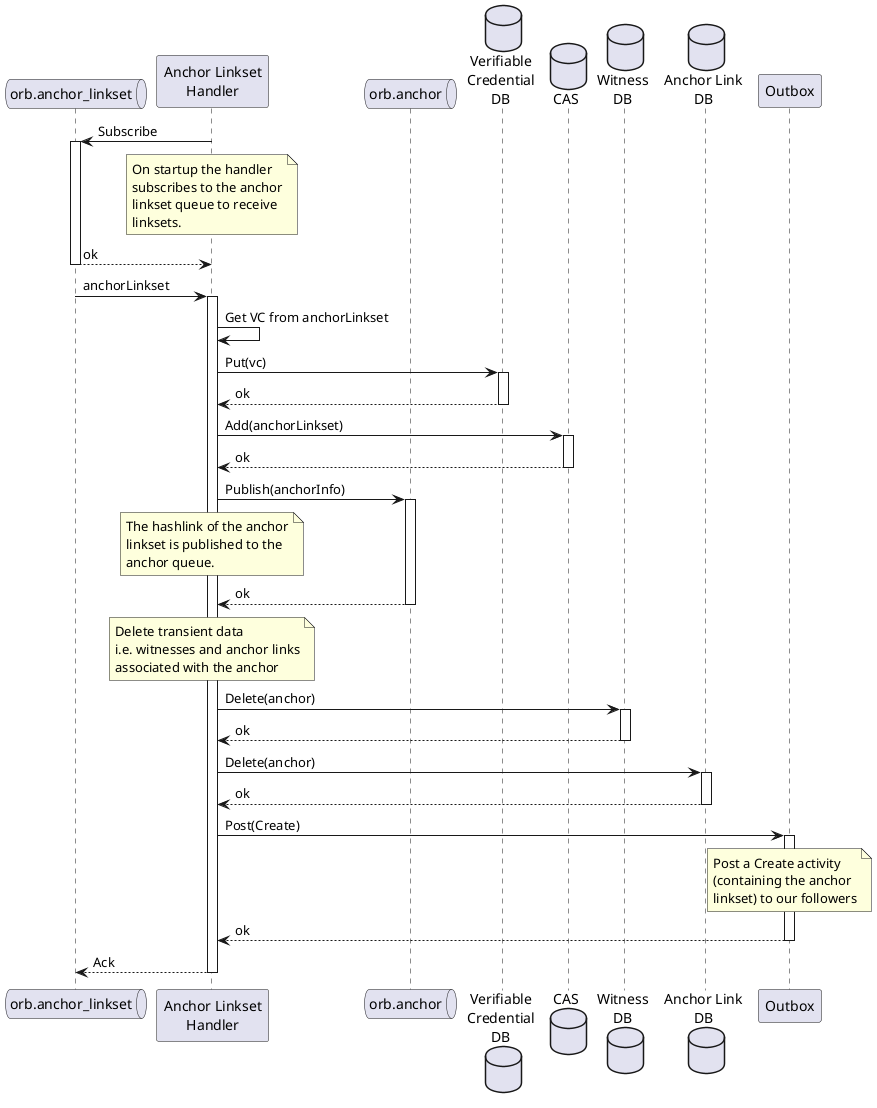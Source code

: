 @startuml
'https://plantuml.com/sequence-diagram

queue "orb.anchor_linkset" as anchorLinksetQueue

participant "Anchor Linkset\nHandler" as anchorLinksetHandler
queue "orb.anchor" as anchorQueue

database "Verifiable\nCredential\nDB" as vcDB
database "CAS" as cas
database "Witness\nDB" as witnessDB
database "Anchor Link\nDB" as anchorLinkDB

participant "Outbox" as outbox

anchorLinksetHandler -> anchorLinksetQueue: Subscribe
note over anchorLinksetHandler
  On startup the handler
  subscribes to the anchor
  linkset queue to receive
  linksets.
end note
activate anchorLinksetQueue
  anchorLinksetQueue --> anchorLinksetHandler: ok
deactivate anchorLinksetQueue

anchorLinksetQueue -> anchorLinksetHandler: anchorLinkset

activate anchorLinksetHandler
  anchorLinksetHandler -> anchorLinksetHandler: Get VC from anchorLinkset

  anchorLinksetHandler -> vcDB: Put(vc)
  activate vcDB
  vcDB --> anchorLinksetHandler: ok
  deactivate vcDB

  anchorLinksetHandler -> cas: Add(anchorLinkset)
  activate cas
    cas --> anchorLinksetHandler: ok
  deactivate cas

  anchorLinksetHandler -> anchorQueue: Publish(anchorInfo)
  activate anchorQueue
    note over anchorLinksetHandler
      The hashlink of the anchor
      linkset is published to the
      anchor queue.
    end note
    anchorQueue --> anchorLinksetHandler: ok
  deactivate anchorQueue

  note over anchorLinksetHandler
     Delete transient data
     i.e. witnesses and anchor links
     associated with the anchor
  end note

  anchorLinksetHandler -> witnessDB: Delete(anchor)
  activate witnessDB
    witnessDB --> anchorLinksetHandler: ok
  deactivate witnessDB

  anchorLinksetHandler -> anchorLinkDB: Delete(anchor)
  activate anchorLinkDB
    anchorLinkDB --> anchorLinksetHandler: ok
  deactivate anchorLinkDB

  anchorLinksetHandler -> outbox: Post(Create)

  activate outbox
  note over outbox
     Post a Create activity
     (containing the anchor
     linkset) to our followers
  end note

  outbox --> anchorLinksetHandler: ok
  deactivate outbox

  anchorLinksetHandler --> anchorLinksetQueue: Ack
deactivate anchorLinksetHandler

@enduml
